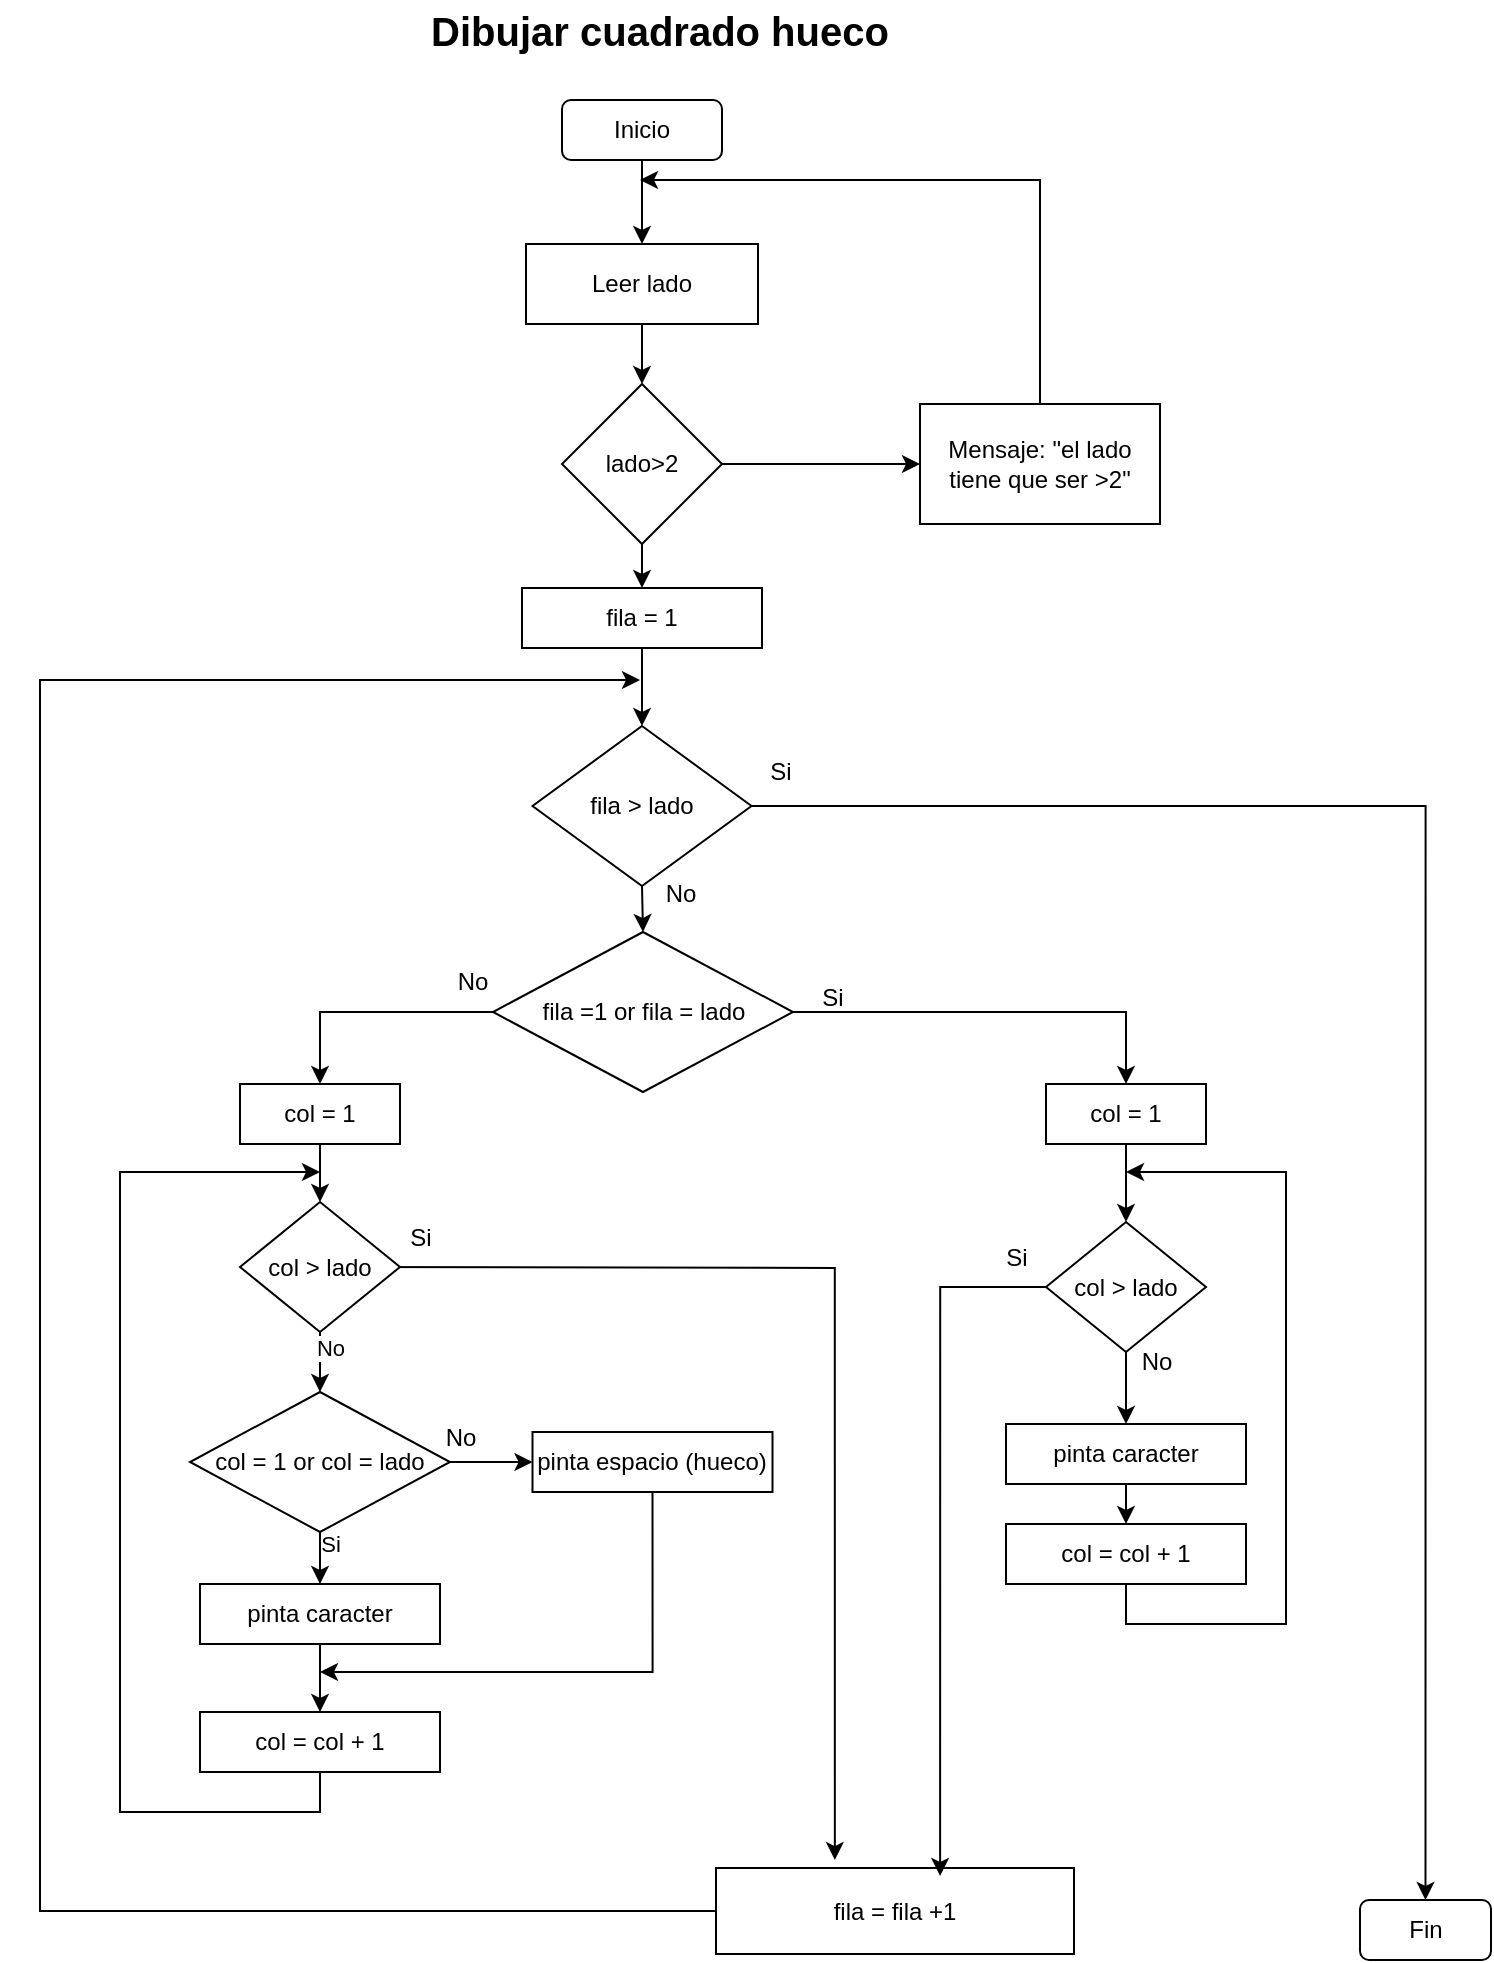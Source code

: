 <mxfile version="28.2.3">
  <diagram name="Page-1" id="gamRS6MLA4fs2B-uqD5Q">
    <mxGraphModel dx="2017" dy="1041" grid="1" gridSize="10" guides="1" tooltips="1" connect="1" arrows="1" fold="1" page="1" pageScale="1" pageWidth="850" pageHeight="1100" math="0" shadow="0">
      <root>
        <mxCell id="0" />
        <mxCell id="1" parent="0" />
        <mxCell id="qD9gXsYjsShy9WRek7qx-5" style="edgeStyle=orthogonalEdgeStyle;rounded=0;orthogonalLoop=1;jettySize=auto;html=1;exitX=0.5;exitY=1;exitDx=0;exitDy=0;entryX=0.5;entryY=0;entryDx=0;entryDy=0;" parent="1" source="sVo8eWBov2D_V9g_eI1e-1" target="qD9gXsYjsShy9WRek7qx-1" edge="1">
          <mxGeometry relative="1" as="geometry" />
        </mxCell>
        <mxCell id="sVo8eWBov2D_V9g_eI1e-1" value="Inicio" style="rounded=1;whiteSpace=wrap;html=1;" parent="1" vertex="1">
          <mxGeometry x="321" y="70" width="80" height="30" as="geometry" />
        </mxCell>
        <mxCell id="sVo8eWBov2D_V9g_eI1e-14" value="&lt;font style=&quot;font-size: 20px;&quot;&gt;&lt;b&gt;Dibujar cuadrado hueco&lt;/b&gt;&lt;/font&gt;" style="text;html=1;align=center;verticalAlign=middle;whiteSpace=wrap;rounded=0;" parent="1" vertex="1">
          <mxGeometry x="40" y="20" width="660" height="30" as="geometry" />
        </mxCell>
        <mxCell id="fhB60b2QltupWCeUgBXA-7" style="edgeStyle=orthogonalEdgeStyle;rounded=0;orthogonalLoop=1;jettySize=auto;html=1;exitX=0.5;exitY=1;exitDx=0;exitDy=0;entryX=0.5;entryY=0;entryDx=0;entryDy=0;" parent="1" source="qD9gXsYjsShy9WRek7qx-1" target="1DBd2BPeQqENHKHgenye-1" edge="1">
          <mxGeometry relative="1" as="geometry" />
        </mxCell>
        <mxCell id="qD9gXsYjsShy9WRek7qx-1" value="Leer lado" style="rounded=0;whiteSpace=wrap;html=1;" parent="1" vertex="1">
          <mxGeometry x="303" y="142" width="116" height="40" as="geometry" />
        </mxCell>
        <mxCell id="1DBd2BPeQqENHKHgenye-58" style="edgeStyle=orthogonalEdgeStyle;rounded=0;orthogonalLoop=1;jettySize=auto;html=1;exitX=0;exitY=0.5;exitDx=0;exitDy=0;" edge="1" parent="1" source="fhB60b2QltupWCeUgBXA-1">
          <mxGeometry relative="1" as="geometry">
            <mxPoint x="360" y="360" as="targetPoint" />
            <Array as="points">
              <mxPoint x="60" y="976" />
              <mxPoint x="60" y="360" />
            </Array>
          </mxGeometry>
        </mxCell>
        <mxCell id="fhB60b2QltupWCeUgBXA-1" value="fila = fila +1" style="rounded=0;whiteSpace=wrap;html=1;" parent="1" vertex="1">
          <mxGeometry x="398" y="954" width="179" height="43" as="geometry" />
        </mxCell>
        <mxCell id="1DBd2BPeQqENHKHgenye-3" style="edgeStyle=orthogonalEdgeStyle;rounded=0;orthogonalLoop=1;jettySize=auto;html=1;exitX=1;exitY=0.5;exitDx=0;exitDy=0;entryX=0;entryY=0.5;entryDx=0;entryDy=0;" edge="1" parent="1" source="1DBd2BPeQqENHKHgenye-1" target="1DBd2BPeQqENHKHgenye-2">
          <mxGeometry relative="1" as="geometry" />
        </mxCell>
        <mxCell id="1DBd2BPeQqENHKHgenye-7" style="edgeStyle=orthogonalEdgeStyle;rounded=0;orthogonalLoop=1;jettySize=auto;html=1;exitX=0.5;exitY=1;exitDx=0;exitDy=0;entryX=0.5;entryY=0;entryDx=0;entryDy=0;" edge="1" parent="1" source="1DBd2BPeQqENHKHgenye-1" target="1DBd2BPeQqENHKHgenye-5">
          <mxGeometry relative="1" as="geometry" />
        </mxCell>
        <mxCell id="1DBd2BPeQqENHKHgenye-1" value="lado&amp;gt;2" style="rhombus;whiteSpace=wrap;html=1;" vertex="1" parent="1">
          <mxGeometry x="321" y="212" width="80" height="80" as="geometry" />
        </mxCell>
        <mxCell id="1DBd2BPeQqENHKHgenye-4" style="edgeStyle=orthogonalEdgeStyle;rounded=0;orthogonalLoop=1;jettySize=auto;html=1;exitX=0.5;exitY=0;exitDx=0;exitDy=0;" edge="1" parent="1" source="1DBd2BPeQqENHKHgenye-2">
          <mxGeometry relative="1" as="geometry">
            <mxPoint x="360" y="110" as="targetPoint" />
            <Array as="points">
              <mxPoint x="560" y="110" />
            </Array>
          </mxGeometry>
        </mxCell>
        <mxCell id="1DBd2BPeQqENHKHgenye-2" value="Mensaje: &quot;el lado tiene que ser &amp;gt;2&quot;" style="rounded=0;whiteSpace=wrap;html=1;" vertex="1" parent="1">
          <mxGeometry x="500" y="222" width="120" height="60" as="geometry" />
        </mxCell>
        <mxCell id="1DBd2BPeQqENHKHgenye-18" style="edgeStyle=orthogonalEdgeStyle;rounded=0;orthogonalLoop=1;jettySize=auto;html=1;exitX=0.5;exitY=1;exitDx=0;exitDy=0;entryX=0.5;entryY=0;entryDx=0;entryDy=0;" edge="1" parent="1" source="1DBd2BPeQqENHKHgenye-5" target="1DBd2BPeQqENHKHgenye-17">
          <mxGeometry relative="1" as="geometry" />
        </mxCell>
        <mxCell id="1DBd2BPeQqENHKHgenye-5" value="fila = 1" style="rounded=0;whiteSpace=wrap;html=1;" vertex="1" parent="1">
          <mxGeometry x="301" y="314" width="120" height="30" as="geometry" />
        </mxCell>
        <mxCell id="1DBd2BPeQqENHKHgenye-10" style="edgeStyle=orthogonalEdgeStyle;rounded=0;orthogonalLoop=1;jettySize=auto;html=1;exitX=1;exitY=0.5;exitDx=0;exitDy=0;entryX=0.5;entryY=0;entryDx=0;entryDy=0;" edge="1" parent="1" source="1DBd2BPeQqENHKHgenye-6" target="1DBd2BPeQqENHKHgenye-27">
          <mxGeometry relative="1" as="geometry">
            <mxPoint x="565" y="574" as="targetPoint" />
          </mxGeometry>
        </mxCell>
        <mxCell id="1DBd2BPeQqENHKHgenye-14" style="edgeStyle=orthogonalEdgeStyle;rounded=0;orthogonalLoop=1;jettySize=auto;html=1;exitX=0;exitY=0.5;exitDx=0;exitDy=0;entryX=0.5;entryY=0;entryDx=0;entryDy=0;" edge="1" parent="1" source="1DBd2BPeQqENHKHgenye-6" target="1DBd2BPeQqENHKHgenye-37">
          <mxGeometry relative="1" as="geometry">
            <mxPoint x="175" y="576" as="targetPoint" />
          </mxGeometry>
        </mxCell>
        <mxCell id="1DBd2BPeQqENHKHgenye-6" value="fila =1 or fila = lado" style="rhombus;whiteSpace=wrap;html=1;" vertex="1" parent="1">
          <mxGeometry x="286.5" y="486" width="150" height="80" as="geometry" />
        </mxCell>
        <mxCell id="1DBd2BPeQqENHKHgenye-11" value="Si" style="text;html=1;align=center;verticalAlign=middle;resizable=0;points=[];autosize=1;strokeColor=none;fillColor=none;" vertex="1" parent="1">
          <mxGeometry x="440.5" y="504" width="30" height="30" as="geometry" />
        </mxCell>
        <mxCell id="1DBd2BPeQqENHKHgenye-16" value="No" style="text;html=1;align=center;verticalAlign=middle;resizable=0;points=[];autosize=1;strokeColor=none;fillColor=none;" vertex="1" parent="1">
          <mxGeometry x="255.5" y="496" width="40" height="30" as="geometry" />
        </mxCell>
        <mxCell id="1DBd2BPeQqENHKHgenye-19" style="edgeStyle=orthogonalEdgeStyle;rounded=0;orthogonalLoop=1;jettySize=auto;html=1;exitX=0.5;exitY=1;exitDx=0;exitDy=0;entryX=0.5;entryY=0;entryDx=0;entryDy=0;" edge="1" parent="1" source="1DBd2BPeQqENHKHgenye-17" target="1DBd2BPeQqENHKHgenye-6">
          <mxGeometry relative="1" as="geometry" />
        </mxCell>
        <mxCell id="1DBd2BPeQqENHKHgenye-21" style="edgeStyle=orthogonalEdgeStyle;rounded=0;orthogonalLoop=1;jettySize=auto;html=1;exitX=1;exitY=0.5;exitDx=0;exitDy=0;entryX=0.5;entryY=0;entryDx=0;entryDy=0;" edge="1" parent="1" source="1DBd2BPeQqENHKHgenye-17" target="1DBd2BPeQqENHKHgenye-20">
          <mxGeometry relative="1" as="geometry" />
        </mxCell>
        <mxCell id="1DBd2BPeQqENHKHgenye-17" value="fila &amp;gt; lado" style="rhombus;whiteSpace=wrap;html=1;" vertex="1" parent="1">
          <mxGeometry x="306.25" y="383" width="109.5" height="80" as="geometry" />
        </mxCell>
        <mxCell id="1DBd2BPeQqENHKHgenye-20" value="Fin" style="rounded=1;whiteSpace=wrap;html=1;" vertex="1" parent="1">
          <mxGeometry x="720" y="970" width="65.5" height="30" as="geometry" />
        </mxCell>
        <mxCell id="1DBd2BPeQqENHKHgenye-22" value="Si" style="text;html=1;align=center;verticalAlign=middle;resizable=0;points=[];autosize=1;strokeColor=none;fillColor=none;" vertex="1" parent="1">
          <mxGeometry x="415" y="391" width="30" height="30" as="geometry" />
        </mxCell>
        <mxCell id="1DBd2BPeQqENHKHgenye-23" value="No" style="text;html=1;align=center;verticalAlign=middle;resizable=0;points=[];autosize=1;strokeColor=none;fillColor=none;" vertex="1" parent="1">
          <mxGeometry x="360" y="452" width="40" height="30" as="geometry" />
        </mxCell>
        <mxCell id="1DBd2BPeQqENHKHgenye-29" style="edgeStyle=orthogonalEdgeStyle;rounded=0;orthogonalLoop=1;jettySize=auto;html=1;exitX=0.5;exitY=1;exitDx=0;exitDy=0;entryX=0.5;entryY=0;entryDx=0;entryDy=0;" edge="1" parent="1" source="1DBd2BPeQqENHKHgenye-27" target="1DBd2BPeQqENHKHgenye-28">
          <mxGeometry relative="1" as="geometry" />
        </mxCell>
        <mxCell id="1DBd2BPeQqENHKHgenye-27" value="col = 1" style="rounded=0;whiteSpace=wrap;html=1;" vertex="1" parent="1">
          <mxGeometry x="563" y="562" width="80" height="30" as="geometry" />
        </mxCell>
        <mxCell id="1DBd2BPeQqENHKHgenye-32" style="edgeStyle=orthogonalEdgeStyle;rounded=0;orthogonalLoop=1;jettySize=auto;html=1;exitX=0.5;exitY=1;exitDx=0;exitDy=0;entryX=0.5;entryY=0;entryDx=0;entryDy=0;" edge="1" parent="1" source="1DBd2BPeQqENHKHgenye-28" target="1DBd2BPeQqENHKHgenye-30">
          <mxGeometry relative="1" as="geometry" />
        </mxCell>
        <mxCell id="1DBd2BPeQqENHKHgenye-28" value="col &amp;gt; lado" style="rhombus;whiteSpace=wrap;html=1;" vertex="1" parent="1">
          <mxGeometry x="563" y="631" width="80" height="65" as="geometry" />
        </mxCell>
        <mxCell id="1DBd2BPeQqENHKHgenye-33" style="edgeStyle=orthogonalEdgeStyle;rounded=0;orthogonalLoop=1;jettySize=auto;html=1;exitX=0.5;exitY=1;exitDx=0;exitDy=0;entryX=0.5;entryY=0;entryDx=0;entryDy=0;" edge="1" parent="1" source="1DBd2BPeQqENHKHgenye-30" target="1DBd2BPeQqENHKHgenye-31">
          <mxGeometry relative="1" as="geometry" />
        </mxCell>
        <mxCell id="1DBd2BPeQqENHKHgenye-30" value="pinta caracter" style="rounded=0;whiteSpace=wrap;html=1;" vertex="1" parent="1">
          <mxGeometry x="543" y="732" width="120" height="30" as="geometry" />
        </mxCell>
        <mxCell id="1DBd2BPeQqENHKHgenye-34" style="edgeStyle=orthogonalEdgeStyle;rounded=0;orthogonalLoop=1;jettySize=auto;html=1;exitX=0.5;exitY=1;exitDx=0;exitDy=0;" edge="1" parent="1" source="1DBd2BPeQqENHKHgenye-31">
          <mxGeometry relative="1" as="geometry">
            <mxPoint x="603" y="606" as="targetPoint" />
            <Array as="points">
              <mxPoint x="603" y="832" />
              <mxPoint x="683" y="832" />
              <mxPoint x="683" y="606" />
            </Array>
          </mxGeometry>
        </mxCell>
        <mxCell id="1DBd2BPeQqENHKHgenye-31" value="col = col + 1" style="rounded=0;whiteSpace=wrap;html=1;" vertex="1" parent="1">
          <mxGeometry x="543" y="782" width="120" height="30" as="geometry" />
        </mxCell>
        <mxCell id="1DBd2BPeQqENHKHgenye-35" value="No" style="text;html=1;align=center;verticalAlign=middle;resizable=0;points=[];autosize=1;strokeColor=none;fillColor=none;" vertex="1" parent="1">
          <mxGeometry x="598" y="686" width="40" height="30" as="geometry" />
        </mxCell>
        <mxCell id="1DBd2BPeQqENHKHgenye-39" style="edgeStyle=orthogonalEdgeStyle;rounded=0;orthogonalLoop=1;jettySize=auto;html=1;exitX=0.5;exitY=1;exitDx=0;exitDy=0;entryX=0.5;entryY=0;entryDx=0;entryDy=0;" edge="1" parent="1" source="1DBd2BPeQqENHKHgenye-37" target="1DBd2BPeQqENHKHgenye-38">
          <mxGeometry relative="1" as="geometry" />
        </mxCell>
        <mxCell id="1DBd2BPeQqENHKHgenye-37" value="col = 1" style="rounded=0;whiteSpace=wrap;html=1;" vertex="1" parent="1">
          <mxGeometry x="160" y="562" width="80" height="30" as="geometry" />
        </mxCell>
        <mxCell id="1DBd2BPeQqENHKHgenye-42" style="edgeStyle=orthogonalEdgeStyle;rounded=0;orthogonalLoop=1;jettySize=auto;html=1;exitX=0.5;exitY=1;exitDx=0;exitDy=0;entryX=0.5;entryY=0;entryDx=0;entryDy=0;" edge="1" parent="1" source="1DBd2BPeQqENHKHgenye-38" target="1DBd2BPeQqENHKHgenye-41">
          <mxGeometry relative="1" as="geometry" />
        </mxCell>
        <mxCell id="1DBd2BPeQqENHKHgenye-43" value="No" style="edgeLabel;html=1;align=center;verticalAlign=middle;resizable=0;points=[];" vertex="1" connectable="0" parent="1DBd2BPeQqENHKHgenye-42">
          <mxGeometry x="-0.467" y="5" relative="1" as="geometry">
            <mxPoint as="offset" />
          </mxGeometry>
        </mxCell>
        <mxCell id="1DBd2BPeQqENHKHgenye-53" style="edgeStyle=orthogonalEdgeStyle;rounded=0;orthogonalLoop=1;jettySize=auto;html=1;exitX=1;exitY=0.5;exitDx=0;exitDy=0;entryX=0.332;entryY=-0.093;entryDx=0;entryDy=0;entryPerimeter=0;" edge="1" parent="1" target="fhB60b2QltupWCeUgBXA-1">
          <mxGeometry relative="1" as="geometry">
            <mxPoint x="210" y="653.5" as="sourcePoint" />
            <mxPoint x="457.5" y="916" as="targetPoint" />
          </mxGeometry>
        </mxCell>
        <mxCell id="1DBd2BPeQqENHKHgenye-38" value="col &amp;gt; lado" style="rhombus;whiteSpace=wrap;html=1;" vertex="1" parent="1">
          <mxGeometry x="160" y="621" width="80" height="65" as="geometry" />
        </mxCell>
        <mxCell id="1DBd2BPeQqENHKHgenye-40" value="Si" style="text;html=1;align=center;verticalAlign=middle;resizable=0;points=[];autosize=1;strokeColor=none;fillColor=none;" vertex="1" parent="1">
          <mxGeometry x="533" y="634" width="30" height="30" as="geometry" />
        </mxCell>
        <mxCell id="1DBd2BPeQqENHKHgenye-45" style="edgeStyle=orthogonalEdgeStyle;rounded=0;orthogonalLoop=1;jettySize=auto;html=1;exitX=0.5;exitY=1;exitDx=0;exitDy=0;entryX=0.5;entryY=0;entryDx=0;entryDy=0;" edge="1" parent="1" source="1DBd2BPeQqENHKHgenye-41" target="1DBd2BPeQqENHKHgenye-44">
          <mxGeometry relative="1" as="geometry" />
        </mxCell>
        <mxCell id="1DBd2BPeQqENHKHgenye-49" value="Si" style="edgeLabel;html=1;align=center;verticalAlign=middle;resizable=0;points=[];" vertex="1" connectable="0" parent="1DBd2BPeQqENHKHgenye-45">
          <mxGeometry x="-0.538" y="5" relative="1" as="geometry">
            <mxPoint as="offset" />
          </mxGeometry>
        </mxCell>
        <mxCell id="1DBd2BPeQqENHKHgenye-47" style="edgeStyle=orthogonalEdgeStyle;rounded=0;orthogonalLoop=1;jettySize=auto;html=1;exitX=1;exitY=0.5;exitDx=0;exitDy=0;entryX=0;entryY=0.5;entryDx=0;entryDy=0;" edge="1" parent="1" source="1DBd2BPeQqENHKHgenye-41" target="1DBd2BPeQqENHKHgenye-46">
          <mxGeometry relative="1" as="geometry" />
        </mxCell>
        <mxCell id="1DBd2BPeQqENHKHgenye-41" value="col = 1 or col = lado" style="rhombus;whiteSpace=wrap;html=1;" vertex="1" parent="1">
          <mxGeometry x="135" y="716" width="130" height="70" as="geometry" />
        </mxCell>
        <mxCell id="1DBd2BPeQqENHKHgenye-51" style="edgeStyle=orthogonalEdgeStyle;rounded=0;orthogonalLoop=1;jettySize=auto;html=1;exitX=0.5;exitY=1;exitDx=0;exitDy=0;entryX=0.5;entryY=0;entryDx=0;entryDy=0;" edge="1" parent="1" source="1DBd2BPeQqENHKHgenye-44" target="1DBd2BPeQqENHKHgenye-50">
          <mxGeometry relative="1" as="geometry" />
        </mxCell>
        <mxCell id="1DBd2BPeQqENHKHgenye-44" value="pinta caracter" style="rounded=0;whiteSpace=wrap;html=1;" vertex="1" parent="1">
          <mxGeometry x="140" y="812" width="120" height="30" as="geometry" />
        </mxCell>
        <mxCell id="1DBd2BPeQqENHKHgenye-52" style="edgeStyle=orthogonalEdgeStyle;rounded=0;orthogonalLoop=1;jettySize=auto;html=1;exitX=0.5;exitY=1;exitDx=0;exitDy=0;" edge="1" parent="1" source="1DBd2BPeQqENHKHgenye-46">
          <mxGeometry relative="1" as="geometry">
            <mxPoint x="200" y="856" as="targetPoint" />
            <Array as="points">
              <mxPoint x="366" y="856" />
            </Array>
          </mxGeometry>
        </mxCell>
        <mxCell id="1DBd2BPeQqENHKHgenye-46" value="pinta espacio (hueco)" style="rounded=0;whiteSpace=wrap;html=1;" vertex="1" parent="1">
          <mxGeometry x="306.25" y="736" width="120" height="30" as="geometry" />
        </mxCell>
        <mxCell id="1DBd2BPeQqENHKHgenye-48" value="No" style="text;html=1;align=center;verticalAlign=middle;resizable=0;points=[];autosize=1;strokeColor=none;fillColor=none;" vertex="1" parent="1">
          <mxGeometry x="250" y="724" width="40" height="30" as="geometry" />
        </mxCell>
        <mxCell id="1DBd2BPeQqENHKHgenye-55" style="edgeStyle=orthogonalEdgeStyle;rounded=0;orthogonalLoop=1;jettySize=auto;html=1;exitX=0.5;exitY=1;exitDx=0;exitDy=0;" edge="1" parent="1" source="1DBd2BPeQqENHKHgenye-50">
          <mxGeometry relative="1" as="geometry">
            <mxPoint x="200" y="606" as="targetPoint" />
            <Array as="points">
              <mxPoint x="200" y="926" />
              <mxPoint x="100" y="926" />
              <mxPoint x="100" y="606" />
            </Array>
          </mxGeometry>
        </mxCell>
        <mxCell id="1DBd2BPeQqENHKHgenye-50" value="col = col + 1" style="rounded=0;whiteSpace=wrap;html=1;" vertex="1" parent="1">
          <mxGeometry x="140" y="876" width="120" height="30" as="geometry" />
        </mxCell>
        <mxCell id="1DBd2BPeQqENHKHgenye-54" value="Si" style="text;html=1;align=center;verticalAlign=middle;resizable=0;points=[];autosize=1;strokeColor=none;fillColor=none;" vertex="1" parent="1">
          <mxGeometry x="235" y="624" width="30" height="30" as="geometry" />
        </mxCell>
        <mxCell id="1DBd2BPeQqENHKHgenye-57" style="edgeStyle=orthogonalEdgeStyle;rounded=0;orthogonalLoop=1;jettySize=auto;html=1;exitX=0;exitY=0.5;exitDx=0;exitDy=0;entryX=0.626;entryY=0.093;entryDx=0;entryDy=0;entryPerimeter=0;" edge="1" parent="1" source="1DBd2BPeQqENHKHgenye-28" target="fhB60b2QltupWCeUgBXA-1">
          <mxGeometry relative="1" as="geometry" />
        </mxCell>
      </root>
    </mxGraphModel>
  </diagram>
</mxfile>
